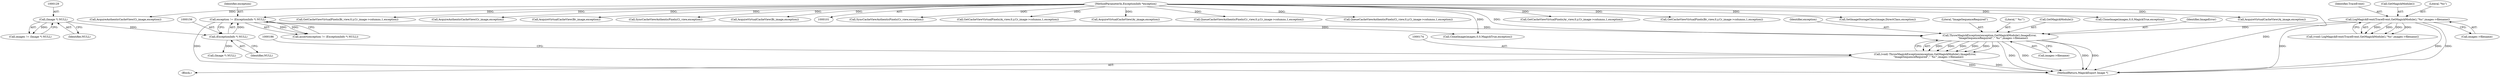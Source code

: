digraph "0_ImageMagick_d5089971bd792311aaab5cb73460326d7ef7f32d@pointer" {
"1000175" [label="(Call,ThrowMagickException(exception,GetMagickModule(),ImageError,\n        \"ImageSequenceRequired\",\"`%s'\",images->filename))"];
"1000153" [label="(Call,exception != (ExceptionInfo *) NULL)"];
"1000104" [label="(MethodParameterIn,ExceptionInfo *exception)"];
"1000155" [label="(Call,(ExceptionInfo *) NULL)"];
"1000128" [label="(Call,(Image *) NULL)"];
"1000145" [label="(Call,LogMagickEvent(TraceEvent,GetMagickModule(),\"%s\",images->filename))"];
"1000173" [label="(Call,(void) ThrowMagickException(exception,GetMagickModule(),ImageError,\n        \"ImageSequenceRequired\",\"`%s'\",images->filename))"];
"1000175" [label="(Call,ThrowMagickException(exception,GetMagickModule(),ImageError,\n        \"ImageSequenceRequired\",\"`%s'\",images->filename))"];
"1000857" [label="(Call,SyncCacheViewAuthenticPixels(Cr_view,exception))"];
"1000412" [label="(Call,GetCacheViewVirtualPixels(Ai_view,0,y,Cr_image->columns,1,exception))"];
"1000190" [label="(Call,CloneImage(images,0,0,MagickTrue,exception))"];
"1000343" [label="(Call,AcquireVirtualCacheView(Ar_image,exception))"];
"1000445" [label="(Call,QueueCacheViewAuthenticPixels(Cr_view,0,y,Cr_image->columns,1,exception))"];
"1000153" [label="(Call,exception != (ExceptionInfo *) NULL)"];
"1000180" [label="(Literal,\"`%s'\")"];
"1000145" [label="(Call,LogMagickEvent(TraceEvent,GetMagickModule(),\"%s\",images->filename))"];
"1000143" [label="(Call,(void) LogMagickEvent(TraceEvent,GetMagickModule(),\"%s\",images->filename))"];
"1000126" [label="(Call,images != (Image *) NULL)"];
"1000154" [label="(Identifier,exception)"];
"1000456" [label="(Call,QueueCacheViewAuthenticPixels(Ci_view,0,y,Ci_image->columns,1,exception))"];
"1000926" [label="(MethodReturn,MagickExport Image *)"];
"1000401" [label="(Call,GetCacheViewVirtualPixels(Ar_view,0,y,Cr_image->columns,1,exception))"];
"1000155" [label="(Call,(ExceptionInfo *) NULL)"];
"1000152" [label="(Call,assert(exception != (ExceptionInfo *) NULL))"];
"1000181" [label="(Call,images->filename)"];
"1000147" [label="(Call,GetMagickModule())"];
"1000177" [label="(Call,GetMagickModule())"];
"1000172" [label="(Block,)"];
"1000178" [label="(Identifier,ImageError)"];
"1000423" [label="(Call,GetCacheViewVirtualPixels(Br_view,0,y,Cr_image->columns,1,exception))"];
"1000128" [label="(Call,(Image *) NULL)"];
"1000208" [label="(Call,SetImageStorageClass(image,DirectClass,exception))"];
"1000104" [label="(MethodParameterIn,ExceptionInfo *exception)"];
"1000169" [label="(Call,(Image *) NULL)"];
"1000173" [label="(Call,(void) ThrowMagickException(exception,GetMagickModule(),ImageError,\n        \"ImageSequenceRequired\",\"`%s'\",images->filename))"];
"1000234" [label="(Call,CloneImage(images,0,0,MagickTrue,exception))"];
"1000348" [label="(Call,AcquireVirtualCacheView(Ai_image,exception))"];
"1000148" [label="(Literal,\"%s\")"];
"1000176" [label="(Identifier,exception)"];
"1000368" [label="(Call,AcquireAuthenticCacheView(Ci_image,exception))"];
"1000146" [label="(Identifier,TraceEvent)"];
"1000157" [label="(Identifier,NULL)"];
"1000434" [label="(Call,GetCacheViewVirtualPixels(Bi_view,0,y,Cr_image->columns,1,exception))"];
"1000130" [label="(Identifier,NULL)"];
"1000149" [label="(Call,images->filename)"];
"1000179" [label="(Literal,\"ImageSequenceRequired\")"];
"1000363" [label="(Call,AcquireAuthenticCacheView(Cr_image,exception))"];
"1000353" [label="(Call,AcquireVirtualCacheView(Br_image,exception))"];
"1000848" [label="(Call,SyncCacheViewAuthenticPixels(Ci_view,exception))"];
"1000358" [label="(Call,AcquireVirtualCacheView(Bi_image,exception))"];
"1000175" -> "1000173"  [label="AST: "];
"1000175" -> "1000181"  [label="CFG: "];
"1000176" -> "1000175"  [label="AST: "];
"1000177" -> "1000175"  [label="AST: "];
"1000178" -> "1000175"  [label="AST: "];
"1000179" -> "1000175"  [label="AST: "];
"1000180" -> "1000175"  [label="AST: "];
"1000181" -> "1000175"  [label="AST: "];
"1000173" -> "1000175"  [label="CFG: "];
"1000175" -> "1000926"  [label="DDG: "];
"1000175" -> "1000926"  [label="DDG: "];
"1000175" -> "1000926"  [label="DDG: "];
"1000175" -> "1000926"  [label="DDG: "];
"1000175" -> "1000173"  [label="DDG: "];
"1000175" -> "1000173"  [label="DDG: "];
"1000175" -> "1000173"  [label="DDG: "];
"1000175" -> "1000173"  [label="DDG: "];
"1000175" -> "1000173"  [label="DDG: "];
"1000175" -> "1000173"  [label="DDG: "];
"1000153" -> "1000175"  [label="DDG: "];
"1000104" -> "1000175"  [label="DDG: "];
"1000145" -> "1000175"  [label="DDG: "];
"1000153" -> "1000152"  [label="AST: "];
"1000153" -> "1000155"  [label="CFG: "];
"1000154" -> "1000153"  [label="AST: "];
"1000155" -> "1000153"  [label="AST: "];
"1000152" -> "1000153"  [label="CFG: "];
"1000153" -> "1000926"  [label="DDG: "];
"1000153" -> "1000152"  [label="DDG: "];
"1000153" -> "1000152"  [label="DDG: "];
"1000104" -> "1000153"  [label="DDG: "];
"1000155" -> "1000153"  [label="DDG: "];
"1000153" -> "1000190"  [label="DDG: "];
"1000104" -> "1000101"  [label="AST: "];
"1000104" -> "1000926"  [label="DDG: "];
"1000104" -> "1000190"  [label="DDG: "];
"1000104" -> "1000208"  [label="DDG: "];
"1000104" -> "1000234"  [label="DDG: "];
"1000104" -> "1000343"  [label="DDG: "];
"1000104" -> "1000348"  [label="DDG: "];
"1000104" -> "1000353"  [label="DDG: "];
"1000104" -> "1000358"  [label="DDG: "];
"1000104" -> "1000363"  [label="DDG: "];
"1000104" -> "1000368"  [label="DDG: "];
"1000104" -> "1000401"  [label="DDG: "];
"1000104" -> "1000412"  [label="DDG: "];
"1000104" -> "1000423"  [label="DDG: "];
"1000104" -> "1000434"  [label="DDG: "];
"1000104" -> "1000445"  [label="DDG: "];
"1000104" -> "1000456"  [label="DDG: "];
"1000104" -> "1000848"  [label="DDG: "];
"1000104" -> "1000857"  [label="DDG: "];
"1000155" -> "1000157"  [label="CFG: "];
"1000156" -> "1000155"  [label="AST: "];
"1000157" -> "1000155"  [label="AST: "];
"1000128" -> "1000155"  [label="DDG: "];
"1000155" -> "1000169"  [label="DDG: "];
"1000128" -> "1000126"  [label="AST: "];
"1000128" -> "1000130"  [label="CFG: "];
"1000129" -> "1000128"  [label="AST: "];
"1000130" -> "1000128"  [label="AST: "];
"1000126" -> "1000128"  [label="CFG: "];
"1000128" -> "1000126"  [label="DDG: "];
"1000145" -> "1000143"  [label="AST: "];
"1000145" -> "1000149"  [label="CFG: "];
"1000146" -> "1000145"  [label="AST: "];
"1000147" -> "1000145"  [label="AST: "];
"1000148" -> "1000145"  [label="AST: "];
"1000149" -> "1000145"  [label="AST: "];
"1000143" -> "1000145"  [label="CFG: "];
"1000145" -> "1000926"  [label="DDG: "];
"1000145" -> "1000926"  [label="DDG: "];
"1000145" -> "1000926"  [label="DDG: "];
"1000145" -> "1000143"  [label="DDG: "];
"1000145" -> "1000143"  [label="DDG: "];
"1000145" -> "1000143"  [label="DDG: "];
"1000145" -> "1000143"  [label="DDG: "];
"1000173" -> "1000172"  [label="AST: "];
"1000174" -> "1000173"  [label="AST: "];
"1000186" -> "1000173"  [label="CFG: "];
"1000173" -> "1000926"  [label="DDG: "];
"1000173" -> "1000926"  [label="DDG: "];
}
